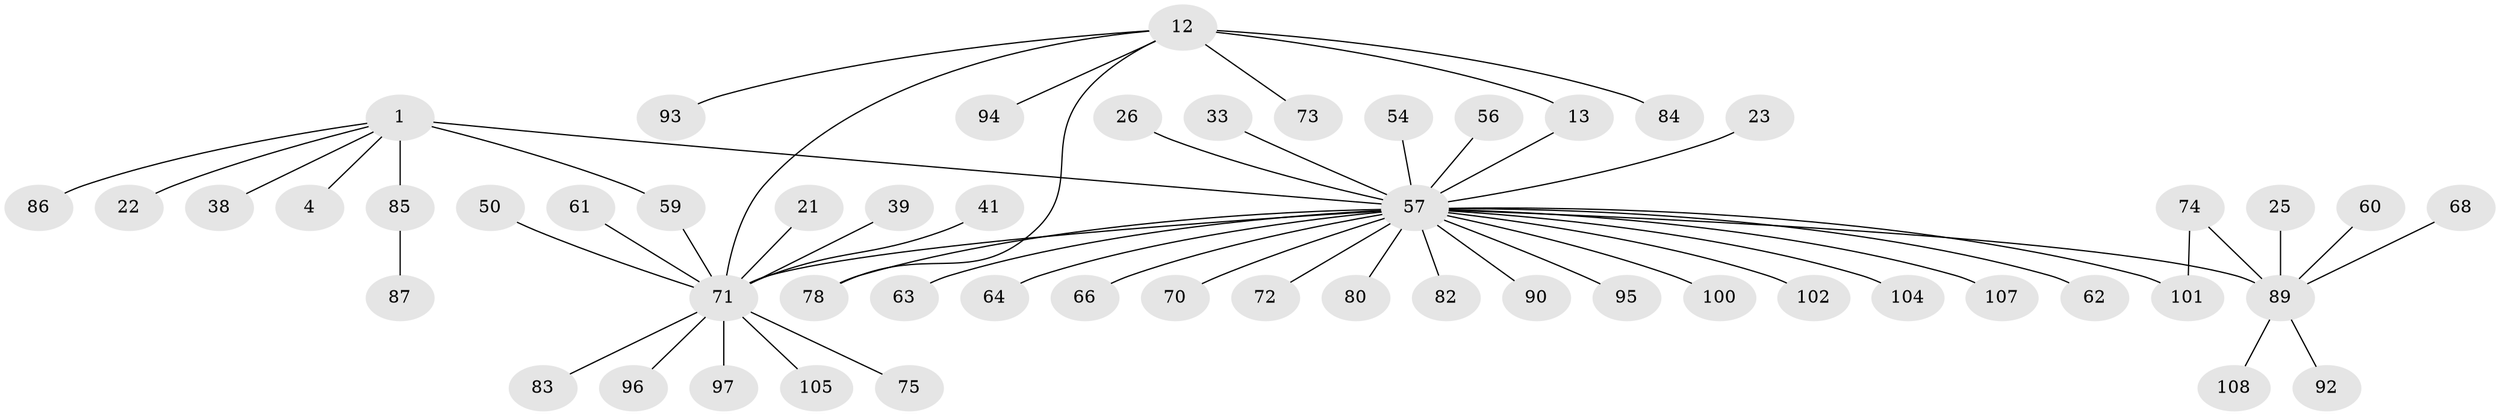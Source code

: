 // original degree distribution, {9: 0.009259259259259259, 8: 0.018518518518518517, 6: 0.018518518518518517, 1: 0.5555555555555556, 16: 0.009259259259259259, 4: 0.037037037037037035, 5: 0.009259259259259259, 17: 0.009259259259259259, 3: 0.07407407407407407, 2: 0.25, 7: 0.009259259259259259}
// Generated by graph-tools (version 1.1) at 2025/47/03/09/25 04:47:27]
// undirected, 54 vertices, 57 edges
graph export_dot {
graph [start="1"]
  node [color=gray90,style=filled];
  1;
  4;
  12;
  13;
  21;
  22;
  23;
  25;
  26 [super="+16"];
  33;
  38;
  39;
  41;
  50;
  54;
  56;
  57 [super="+5+17"];
  59 [super="+49"];
  60;
  61;
  62;
  63;
  64 [super="+43+52+53"];
  66 [super="+28+55"];
  68;
  70 [super="+48"];
  71 [super="+46+9+15+19"];
  72;
  73;
  74 [super="+34"];
  75;
  78 [super="+42"];
  80;
  82;
  83;
  84 [super="+76"];
  85 [super="+67"];
  86 [super="+36"];
  87;
  89 [super="+65+81+20"];
  90;
  92;
  93;
  94;
  95 [super="+69"];
  96 [super="+79"];
  97 [super="+88"];
  100 [super="+99"];
  101 [super="+77+98"];
  102;
  104;
  105;
  107 [super="+106"];
  108;
  1 -- 4;
  1 -- 22;
  1 -- 38;
  1 -- 85 [weight=2];
  1 -- 57 [weight=2];
  1 -- 59;
  1 -- 86;
  12 -- 13;
  12 -- 73;
  12 -- 84 [weight=2];
  12 -- 93;
  12 -- 94;
  12 -- 78;
  12 -- 71;
  13 -- 57;
  21 -- 71;
  23 -- 57;
  25 -- 89;
  26 -- 57;
  33 -- 57;
  39 -- 71;
  41 -- 71;
  50 -- 71;
  54 -- 57;
  56 -- 57;
  57 -- 80;
  57 -- 82;
  57 -- 90;
  57 -- 104;
  57 -- 102;
  57 -- 72;
  57 -- 62;
  57 -- 63;
  57 -- 66;
  57 -- 89 [weight=2];
  57 -- 78;
  57 -- 64;
  57 -- 70;
  57 -- 95;
  57 -- 101;
  57 -- 100;
  57 -- 107;
  57 -- 71 [weight=2];
  59 -- 71;
  60 -- 89;
  61 -- 71;
  68 -- 89;
  71 -- 75;
  71 -- 83;
  71 -- 96;
  71 -- 97;
  71 -- 105;
  74 -- 89 [weight=3];
  74 -- 101;
  85 -- 87;
  89 -- 108;
  89 -- 92;
}
